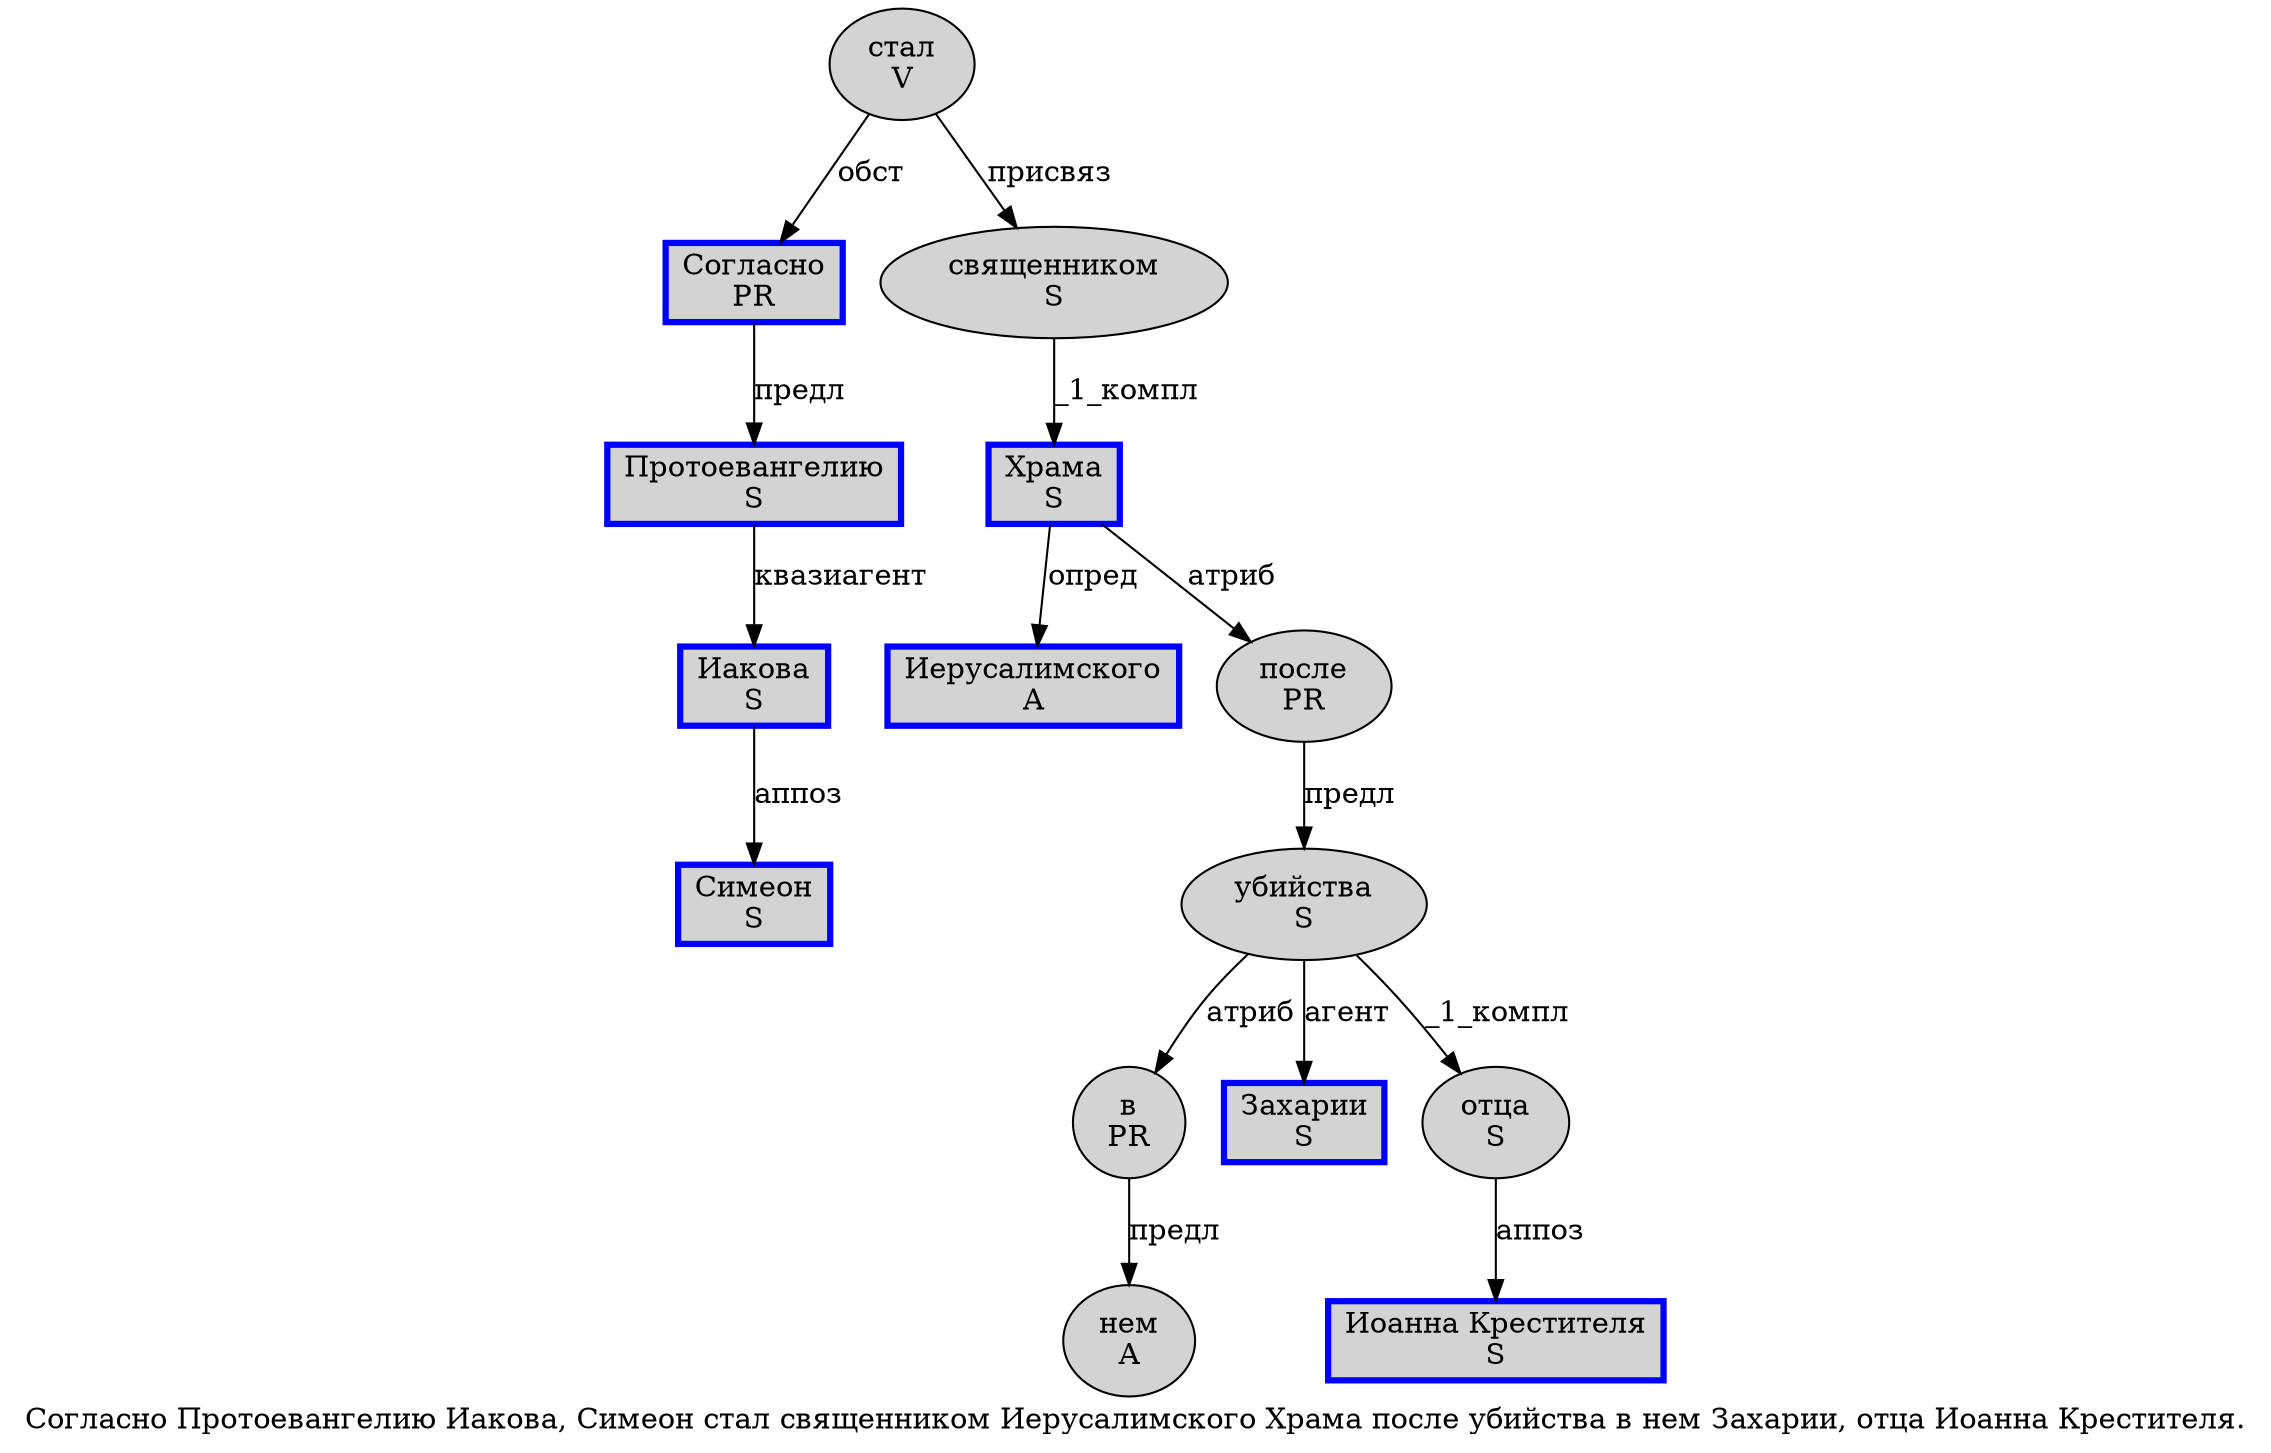 digraph SENTENCE_555 {
	graph [label="Согласно Протоевангелию Иакова, Симеон стал священником Иерусалимского Храма после убийства в нем Захарии, отца Иоанна Крестителя."]
	node [style=filled]
		0 [label="Согласно
PR" color=blue fillcolor=lightgray penwidth=3 shape=box]
		1 [label="Протоевангелию
S" color=blue fillcolor=lightgray penwidth=3 shape=box]
		2 [label="Иакова
S" color=blue fillcolor=lightgray penwidth=3 shape=box]
		4 [label="Симеон
S" color=blue fillcolor=lightgray penwidth=3 shape=box]
		5 [label="стал
V" color="" fillcolor=lightgray penwidth=1 shape=ellipse]
		6 [label="священником
S" color="" fillcolor=lightgray penwidth=1 shape=ellipse]
		7 [label="Иерусалимского
A" color=blue fillcolor=lightgray penwidth=3 shape=box]
		8 [label="Храма
S" color=blue fillcolor=lightgray penwidth=3 shape=box]
		9 [label="после
PR" color="" fillcolor=lightgray penwidth=1 shape=ellipse]
		10 [label="убийства
S" color="" fillcolor=lightgray penwidth=1 shape=ellipse]
		11 [label="в
PR" color="" fillcolor=lightgray penwidth=1 shape=ellipse]
		12 [label="нем
A" color="" fillcolor=lightgray penwidth=1 shape=ellipse]
		13 [label="Захарии
S" color=blue fillcolor=lightgray penwidth=3 shape=box]
		15 [label="отца
S" color="" fillcolor=lightgray penwidth=1 shape=ellipse]
		16 [label="Иоанна Крестителя
S" color=blue fillcolor=lightgray penwidth=3 shape=box]
			15 -> 16 [label="аппоз"]
			6 -> 8 [label="_1_компл"]
			5 -> 0 [label="обст"]
			5 -> 6 [label="присвяз"]
			9 -> 10 [label="предл"]
			1 -> 2 [label="квазиагент"]
			2 -> 4 [label="аппоз"]
			10 -> 11 [label="атриб"]
			10 -> 13 [label="агент"]
			10 -> 15 [label="_1_компл"]
			11 -> 12 [label="предл"]
			8 -> 7 [label="опред"]
			8 -> 9 [label="атриб"]
			0 -> 1 [label="предл"]
}